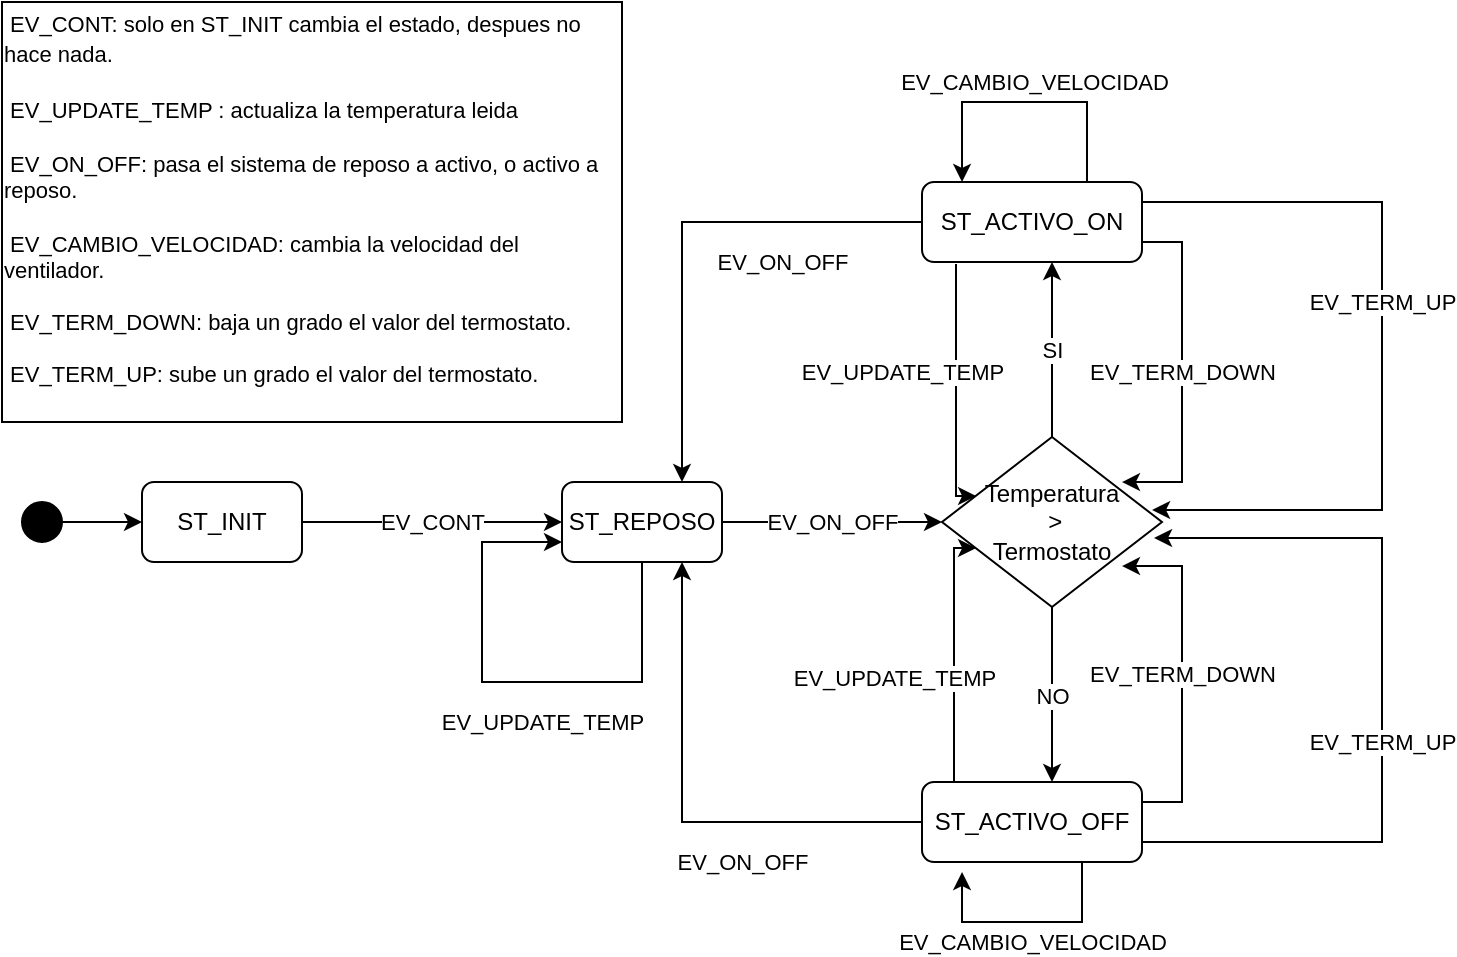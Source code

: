 <mxfile version="16.2.2" type="device"><diagram id="HhtLI1FRJ8ZoEgRrlR9P" name="Página-1"><mxGraphModel dx="1108" dy="1703" grid="1" gridSize="10" guides="1" tooltips="1" connect="1" arrows="1" fold="1" page="1" pageScale="1" pageWidth="827" pageHeight="1169" math="0" shadow="0"><root><mxCell id="0"/><mxCell id="1" parent="0"/><mxCell id="dPC34-JtIgJLIQ2hg43O-8" style="edgeStyle=orthogonalEdgeStyle;rounded=0;orthogonalLoop=1;jettySize=auto;html=1;entryX=0;entryY=0.5;entryDx=0;entryDy=0;" edge="1" parent="1" source="dPC34-JtIgJLIQ2hg43O-1" target="dPC34-JtIgJLIQ2hg43O-2"><mxGeometry relative="1" as="geometry"><mxPoint x="70" y="240" as="targetPoint"/></mxGeometry></mxCell><mxCell id="dPC34-JtIgJLIQ2hg43O-1" value="" style="ellipse;whiteSpace=wrap;html=1;aspect=fixed;fillColor=#000000;" vertex="1" parent="1"><mxGeometry x="20" y="230" width="20" height="20" as="geometry"/></mxCell><mxCell id="dPC34-JtIgJLIQ2hg43O-6" value="EV_CONT" style="edgeStyle=orthogonalEdgeStyle;rounded=0;orthogonalLoop=1;jettySize=auto;html=1;entryX=0;entryY=0.5;entryDx=0;entryDy=0;" edge="1" parent="1" source="dPC34-JtIgJLIQ2hg43O-2" target="dPC34-JtIgJLIQ2hg43O-4"><mxGeometry relative="1" as="geometry"><mxPoint x="270" y="240" as="targetPoint"/></mxGeometry></mxCell><mxCell id="dPC34-JtIgJLIQ2hg43O-2" value="ST_INIT" style="rounded=1;whiteSpace=wrap;html=1;fillColor=#FFFFFF;" vertex="1" parent="1"><mxGeometry x="80" y="220" width="80" height="40" as="geometry"/></mxCell><mxCell id="dPC34-JtIgJLIQ2hg43O-19" value="EV_CAMBIO_VELOCIDAD" style="edgeStyle=orthogonalEdgeStyle;rounded=0;orthogonalLoop=1;jettySize=auto;html=1;exitX=0.75;exitY=0;exitDx=0;exitDy=0;entryX=0.182;entryY=0;entryDx=0;entryDy=0;entryPerimeter=0;" edge="1" parent="1" source="dPC34-JtIgJLIQ2hg43O-3" target="dPC34-JtIgJLIQ2hg43O-3"><mxGeometry x="-0.053" y="-10" relative="1" as="geometry"><mxPoint x="490" y="50" as="targetPoint"/><Array as="points"><mxPoint x="553" y="30"/><mxPoint x="490" y="30"/></Array><mxPoint x="1" as="offset"/></mxGeometry></mxCell><mxCell id="dPC34-JtIgJLIQ2hg43O-21" value="EV_TERM_DOWN" style="edgeStyle=orthogonalEdgeStyle;rounded=0;orthogonalLoop=1;jettySize=auto;html=1;entryX=0.818;entryY=0.265;entryDx=0;entryDy=0;entryPerimeter=0;exitX=1;exitY=0.75;exitDx=0;exitDy=0;" edge="1" parent="1" source="dPC34-JtIgJLIQ2hg43O-3" target="dPC34-JtIgJLIQ2hg43O-7"><mxGeometry relative="1" as="geometry"><Array as="points"><mxPoint x="600" y="100"/><mxPoint x="600" y="220"/></Array></mxGeometry></mxCell><mxCell id="dPC34-JtIgJLIQ2hg43O-24" value="EV_TERM_UP" style="edgeStyle=orthogonalEdgeStyle;rounded=0;orthogonalLoop=1;jettySize=auto;html=1;exitX=1;exitY=0.25;exitDx=0;exitDy=0;entryX=0.955;entryY=0.429;entryDx=0;entryDy=0;entryPerimeter=0;" edge="1" parent="1" source="dPC34-JtIgJLIQ2hg43O-3" target="dPC34-JtIgJLIQ2hg43O-7"><mxGeometry x="-0.126" relative="1" as="geometry"><Array as="points"><mxPoint x="700" y="80"/><mxPoint x="700" y="234"/></Array><mxPoint as="offset"/></mxGeometry></mxCell><mxCell id="dPC34-JtIgJLIQ2hg43O-3" value="ST_ACTIVO_ON" style="rounded=1;whiteSpace=wrap;html=1;fillColor=#FFFFFF;" vertex="1" parent="1"><mxGeometry x="470" y="70" width="110" height="40" as="geometry"/></mxCell><mxCell id="dPC34-JtIgJLIQ2hg43O-9" value="EV_ON_OFF" style="edgeStyle=orthogonalEdgeStyle;rounded=0;orthogonalLoop=1;jettySize=auto;html=1;" edge="1" parent="1" source="dPC34-JtIgJLIQ2hg43O-4" target="dPC34-JtIgJLIQ2hg43O-7"><mxGeometry relative="1" as="geometry"/></mxCell><mxCell id="dPC34-JtIgJLIQ2hg43O-4" value="ST_REPOSO" style="rounded=1;whiteSpace=wrap;html=1;fillColor=#FFFFFF;" vertex="1" parent="1"><mxGeometry x="290" y="220" width="80" height="40" as="geometry"/></mxCell><mxCell id="dPC34-JtIgJLIQ2hg43O-22" value="EV_TERM_DOWN" style="edgeStyle=orthogonalEdgeStyle;rounded=0;orthogonalLoop=1;jettySize=auto;html=1;exitX=1;exitY=0.25;exitDx=0;exitDy=0;entryX=0.818;entryY=0.759;entryDx=0;entryDy=0;entryPerimeter=0;" edge="1" parent="1" source="dPC34-JtIgJLIQ2hg43O-5" target="dPC34-JtIgJLIQ2hg43O-7"><mxGeometry relative="1" as="geometry"><Array as="points"><mxPoint x="600" y="380"/><mxPoint x="600" y="262"/></Array></mxGeometry></mxCell><mxCell id="dPC34-JtIgJLIQ2hg43O-23" value="EV_TERM_UP" style="edgeStyle=orthogonalEdgeStyle;rounded=0;orthogonalLoop=1;jettySize=auto;html=1;exitX=1;exitY=0.75;exitDx=0;exitDy=0;entryX=0.964;entryY=0.594;entryDx=0;entryDy=0;entryPerimeter=0;" edge="1" parent="1" source="dPC34-JtIgJLIQ2hg43O-5" target="dPC34-JtIgJLIQ2hg43O-7"><mxGeometry x="-0.119" relative="1" as="geometry"><Array as="points"><mxPoint x="700" y="400"/><mxPoint x="700" y="248"/></Array><mxPoint as="offset"/></mxGeometry></mxCell><mxCell id="dPC34-JtIgJLIQ2hg43O-5" value="ST_ACTIVO_OFF" style="rounded=1;whiteSpace=wrap;html=1;fillColor=#FFFFFF;" vertex="1" parent="1"><mxGeometry x="470" y="370" width="110" height="40" as="geometry"/></mxCell><mxCell id="dPC34-JtIgJLIQ2hg43O-10" value="SI" style="edgeStyle=orthogonalEdgeStyle;rounded=0;orthogonalLoop=1;jettySize=auto;html=1;" edge="1" parent="1" source="dPC34-JtIgJLIQ2hg43O-7"><mxGeometry relative="1" as="geometry"><mxPoint x="535" y="110" as="targetPoint"/><Array as="points"><mxPoint x="535" y="110"/></Array></mxGeometry></mxCell><mxCell id="dPC34-JtIgJLIQ2hg43O-11" value="NO" style="edgeStyle=orthogonalEdgeStyle;rounded=0;orthogonalLoop=1;jettySize=auto;html=1;" edge="1" parent="1" source="dPC34-JtIgJLIQ2hg43O-7" target="dPC34-JtIgJLIQ2hg43O-5"><mxGeometry relative="1" as="geometry"><Array as="points"><mxPoint x="535" y="350"/><mxPoint x="535" y="350"/></Array></mxGeometry></mxCell><mxCell id="dPC34-JtIgJLIQ2hg43O-7" value="Temperatura&lt;br&gt;&amp;nbsp;&amp;gt; &lt;br&gt;Termostato" style="rhombus;whiteSpace=wrap;html=1;fillColor=#FFFFFF;" vertex="1" parent="1"><mxGeometry x="480" y="197.5" width="110" height="85" as="geometry"/></mxCell><mxCell id="dPC34-JtIgJLIQ2hg43O-12" value="EV_UPDATE_TEMP" style="edgeStyle=orthogonalEdgeStyle;rounded=0;orthogonalLoop=1;jettySize=auto;html=1;entryX=0;entryY=0.75;entryDx=0;entryDy=0;exitX=0.5;exitY=1;exitDx=0;exitDy=0;" edge="1" parent="1" source="dPC34-JtIgJLIQ2hg43O-4" target="dPC34-JtIgJLIQ2hg43O-4"><mxGeometry x="-0.12" y="20" relative="1" as="geometry"><mxPoint x="370" y="260" as="sourcePoint"/><Array as="points"><mxPoint x="330" y="320"/><mxPoint x="250" y="320"/><mxPoint x="250" y="250"/></Array><mxPoint as="offset"/></mxGeometry></mxCell><mxCell id="dPC34-JtIgJLIQ2hg43O-13" value="EV_ON_OFF" style="edgeStyle=orthogonalEdgeStyle;rounded=0;orthogonalLoop=1;jettySize=auto;html=1;exitX=0;exitY=0.5;exitDx=0;exitDy=0;entryX=0.75;entryY=0;entryDx=0;entryDy=0;" edge="1" parent="1" source="dPC34-JtIgJLIQ2hg43O-3" target="dPC34-JtIgJLIQ2hg43O-4"><mxGeometry x="-0.44" y="20" relative="1" as="geometry"><mxPoint x="340" y="120" as="sourcePoint"/><mxPoint x="440" y="120" as="targetPoint"/><mxPoint as="offset"/></mxGeometry></mxCell><mxCell id="dPC34-JtIgJLIQ2hg43O-14" value="EV_ON_OFF" style="edgeStyle=orthogonalEdgeStyle;rounded=0;orthogonalLoop=1;jettySize=auto;html=1;entryX=0.75;entryY=1;entryDx=0;entryDy=0;exitX=0;exitY=0.5;exitDx=0;exitDy=0;" edge="1" parent="1" source="dPC34-JtIgJLIQ2hg43O-5" target="dPC34-JtIgJLIQ2hg43O-4"><mxGeometry x="-0.28" y="20" relative="1" as="geometry"><mxPoint x="310" y="390" as="sourcePoint"/><mxPoint x="410" y="410" as="targetPoint"/><Array as="points"><mxPoint x="350" y="390"/></Array><mxPoint as="offset"/></mxGeometry></mxCell><mxCell id="dPC34-JtIgJLIQ2hg43O-17" value="EV_UPDATE_TEMP" style="edgeStyle=orthogonalEdgeStyle;rounded=0;orthogonalLoop=1;jettySize=auto;html=1;entryX=0.155;entryY=0.347;entryDx=0;entryDy=0;entryPerimeter=0;" edge="1" parent="1" target="dPC34-JtIgJLIQ2hg43O-7"><mxGeometry x="-0.155" y="-27" relative="1" as="geometry"><mxPoint x="487" y="111" as="sourcePoint"/><mxPoint x="440" y="127.5" as="targetPoint"/><Array as="points"><mxPoint x="487" y="150"/><mxPoint x="487" y="150"/></Array><mxPoint as="offset"/></mxGeometry></mxCell><mxCell id="dPC34-JtIgJLIQ2hg43O-18" value="EV_UPDATE_TEMP" style="edgeStyle=orthogonalEdgeStyle;rounded=0;orthogonalLoop=1;jettySize=auto;html=1;entryX=0.155;entryY=0.653;entryDx=0;entryDy=0;entryPerimeter=0;" edge="1" parent="1" target="dPC34-JtIgJLIQ2hg43O-7"><mxGeometry x="-0.145" y="30" relative="1" as="geometry"><mxPoint x="490" y="370" as="sourcePoint"/><mxPoint x="486" y="260" as="targetPoint"/><Array as="points"><mxPoint x="486" y="370"/><mxPoint x="486" y="253"/></Array><mxPoint as="offset"/></mxGeometry></mxCell><mxCell id="dPC34-JtIgJLIQ2hg43O-20" value="EV_CAMBIO_VELOCIDAD" style="edgeStyle=orthogonalEdgeStyle;rounded=0;orthogonalLoop=1;jettySize=auto;html=1;entryX=0.182;entryY=1.125;entryDx=0;entryDy=0;entryPerimeter=0;exitX=0.75;exitY=1;exitDx=0;exitDy=0;" edge="1" parent="1" source="dPC34-JtIgJLIQ2hg43O-5" target="dPC34-JtIgJLIQ2hg43O-5"><mxGeometry x="-0.013" y="10" relative="1" as="geometry"><Array as="points"><mxPoint x="550" y="410"/><mxPoint x="550" y="440"/><mxPoint x="490" y="440"/></Array><mxPoint as="offset"/></mxGeometry></mxCell><mxCell id="dPC34-JtIgJLIQ2hg43O-26" value="&lt;div style=&quot;text-align: left&quot;&gt;&lt;span style=&quot;font-size: 11px ; text-align: center ; background-color: rgb(255 , 255 , 255)&quot;&gt;&amp;nbsp;EV_CONT: solo en ST_INIT cambia el estado, despues no hace nada.&lt;/span&gt;&lt;span style=&quot;background-color: rgb(255 , 255 , 255) ; font-size: 11px&quot;&gt;&lt;br&gt;&lt;/span&gt;&lt;/div&gt;&lt;div style=&quot;text-align: left&quot;&gt;&lt;span style=&quot;font-size: 11px ; text-align: center ; background-color: rgb(255 , 255 , 255)&quot;&gt;&lt;br&gt;&lt;/span&gt;&lt;/div&gt;&lt;div style=&quot;text-align: left&quot;&gt;&lt;span style=&quot;background-color: rgb(255 , 255 , 255) ; font-size: 11px&quot;&gt;&amp;nbsp;EV_UPDATE_TEMP : actualiza la temperatura leida&lt;/span&gt;&lt;/div&gt;&lt;span style=&quot;font-size: 11px ; background-color: rgb(255 , 255 , 255)&quot;&gt;&lt;div style=&quot;text-align: left&quot;&gt;&lt;br&gt;&lt;/div&gt;&lt;div style=&quot;text-align: left&quot;&gt;&amp;nbsp;EV_ON_OFF: pasa el sistema de reposo a activo, o activo a reposo.&lt;/div&gt;&lt;/span&gt;&lt;span style=&quot;font-size: 11px ; background-color: rgb(255 , 255 , 255)&quot;&gt;&lt;div style=&quot;text-align: left&quot;&gt;&lt;br&gt;&lt;/div&gt;&lt;div style=&quot;text-align: left&quot;&gt;&amp;nbsp;EV_CAMBIO_VELOCIDAD: cambia la velocidad del ventilador.&lt;/div&gt;&lt;div style=&quot;text-align: left&quot;&gt;&lt;br&gt;&lt;/div&gt;&lt;/span&gt;&lt;span style=&quot;font-size: 11px ; background-color: rgb(255 , 255 , 255)&quot;&gt;&lt;div style=&quot;text-align: left&quot;&gt;&amp;nbsp;EV_TERM_DOWN: baja un grado el valor del termostato.&lt;/div&gt;&lt;div style=&quot;text-align: left&quot;&gt;&lt;br&gt;&lt;/div&gt;&lt;/span&gt;&lt;span style=&quot;font-size: 11px ; background-color: rgb(255 , 255 , 255)&quot;&gt;&lt;div style=&quot;text-align: left&quot;&gt;&amp;nbsp;EV_TERM_UP: sube un grado el valor del termostato.&lt;/div&gt;&lt;/span&gt;&lt;span style=&quot;background-color: rgb(255 , 255 , 255) ; font-size: 11px&quot;&gt;&lt;div style=&quot;text-align: left&quot;&gt;&lt;br&gt;&lt;/div&gt;&lt;/span&gt;" style="rounded=0;whiteSpace=wrap;html=1;fillColor=#FFFFFF;" vertex="1" parent="1"><mxGeometry x="10" y="-20" width="310" height="210" as="geometry"/></mxCell></root></mxGraphModel></diagram></mxfile>